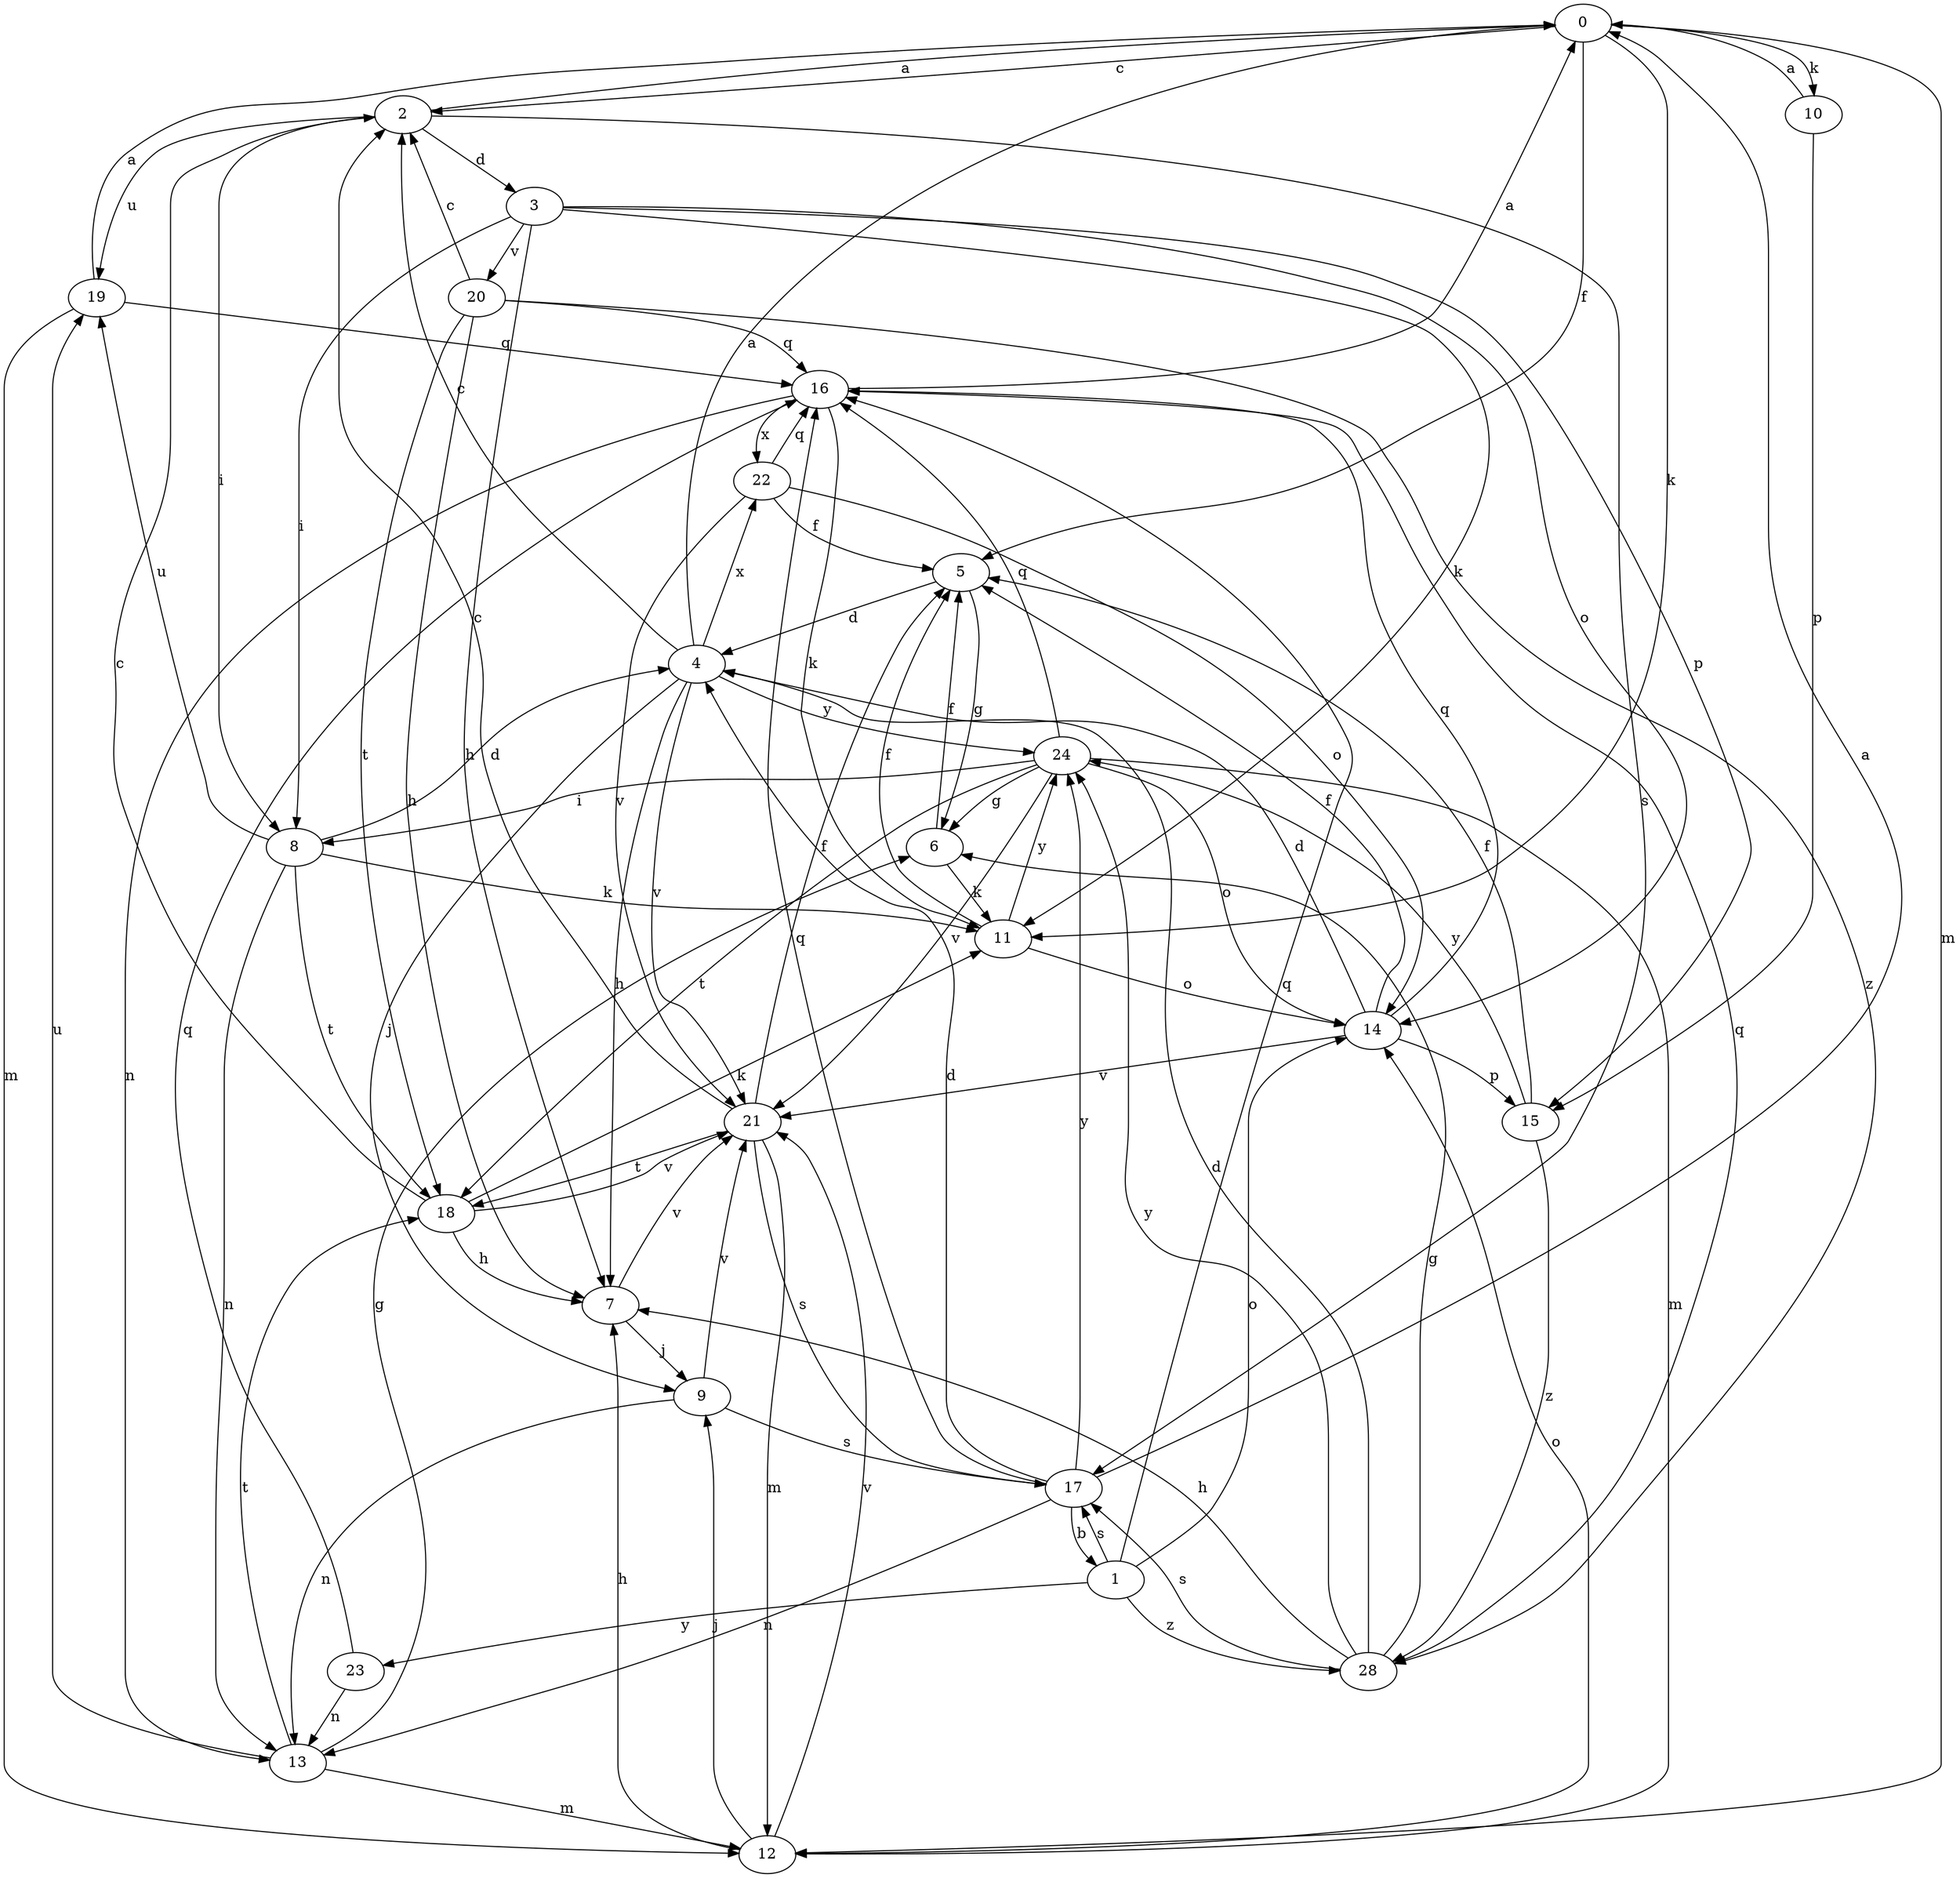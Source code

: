 strict digraph  {
0;
1;
2;
3;
4;
5;
6;
7;
8;
9;
10;
11;
12;
13;
14;
15;
16;
17;
18;
19;
20;
21;
22;
23;
24;
28;
0 -> 2  [label=c];
0 -> 5  [label=f];
0 -> 10  [label=k];
0 -> 11  [label=k];
0 -> 12  [label=m];
1 -> 14  [label=o];
1 -> 16  [label=q];
1 -> 17  [label=s];
1 -> 23  [label=y];
1 -> 28  [label=z];
2 -> 0  [label=a];
2 -> 3  [label=d];
2 -> 8  [label=i];
2 -> 17  [label=s];
2 -> 19  [label=u];
3 -> 7  [label=h];
3 -> 8  [label=i];
3 -> 11  [label=k];
3 -> 14  [label=o];
3 -> 15  [label=p];
3 -> 20  [label=v];
4 -> 0  [label=a];
4 -> 2  [label=c];
4 -> 7  [label=h];
4 -> 9  [label=j];
4 -> 21  [label=v];
4 -> 22  [label=x];
4 -> 24  [label=y];
5 -> 4  [label=d];
5 -> 6  [label=g];
6 -> 5  [label=f];
6 -> 11  [label=k];
7 -> 9  [label=j];
7 -> 21  [label=v];
8 -> 4  [label=d];
8 -> 11  [label=k];
8 -> 13  [label=n];
8 -> 18  [label=t];
8 -> 19  [label=u];
9 -> 13  [label=n];
9 -> 17  [label=s];
9 -> 21  [label=v];
10 -> 0  [label=a];
10 -> 15  [label=p];
11 -> 5  [label=f];
11 -> 14  [label=o];
11 -> 24  [label=y];
12 -> 7  [label=h];
12 -> 9  [label=j];
12 -> 14  [label=o];
12 -> 21  [label=v];
13 -> 6  [label=g];
13 -> 12  [label=m];
13 -> 18  [label=t];
13 -> 19  [label=u];
14 -> 4  [label=d];
14 -> 5  [label=f];
14 -> 15  [label=p];
14 -> 16  [label=q];
14 -> 21  [label=v];
15 -> 5  [label=f];
15 -> 24  [label=y];
15 -> 28  [label=z];
16 -> 0  [label=a];
16 -> 11  [label=k];
16 -> 13  [label=n];
16 -> 22  [label=x];
17 -> 0  [label=a];
17 -> 1  [label=b];
17 -> 4  [label=d];
17 -> 13  [label=n];
17 -> 16  [label=q];
17 -> 24  [label=y];
18 -> 2  [label=c];
18 -> 7  [label=h];
18 -> 11  [label=k];
18 -> 21  [label=v];
19 -> 0  [label=a];
19 -> 12  [label=m];
19 -> 16  [label=q];
20 -> 2  [label=c];
20 -> 7  [label=h];
20 -> 16  [label=q];
20 -> 18  [label=t];
20 -> 28  [label=z];
21 -> 2  [label=c];
21 -> 5  [label=f];
21 -> 12  [label=m];
21 -> 17  [label=s];
21 -> 18  [label=t];
22 -> 5  [label=f];
22 -> 14  [label=o];
22 -> 16  [label=q];
22 -> 21  [label=v];
23 -> 13  [label=n];
23 -> 16  [label=q];
24 -> 6  [label=g];
24 -> 8  [label=i];
24 -> 12  [label=m];
24 -> 14  [label=o];
24 -> 16  [label=q];
24 -> 18  [label=t];
24 -> 21  [label=v];
28 -> 4  [label=d];
28 -> 6  [label=g];
28 -> 7  [label=h];
28 -> 16  [label=q];
28 -> 17  [label=s];
28 -> 24  [label=y];
}
